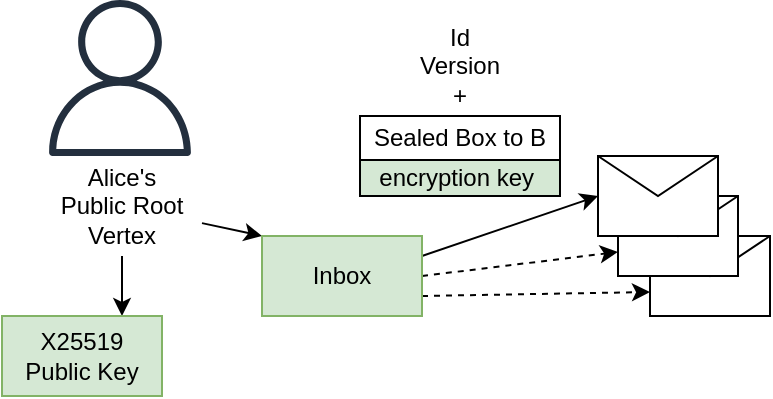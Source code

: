<mxfile version="14.1.8" type="device"><diagram id="R2gwRbUdban780iQ8zgQ" name="Seite-1"><mxGraphModel dx="750" dy="668" grid="1" gridSize="10" guides="1" tooltips="1" connect="1" arrows="1" fold="1" page="1" pageScale="1" pageWidth="827" pageHeight="1169" math="0" shadow="0"><root><mxCell id="0"/><mxCell id="1" parent="0"/><mxCell id="hx51NArW_0TMRlIsgKsv-6" value="" style="shape=message;html=1;whiteSpace=wrap;html=1;outlineConnect=0;" parent="1" vertex="1"><mxGeometry x="414" y="400" width="60" height="40" as="geometry"/></mxCell><mxCell id="hx51NArW_0TMRlIsgKsv-5" value="" style="shape=message;html=1;whiteSpace=wrap;html=1;outlineConnect=0;" parent="1" vertex="1"><mxGeometry x="398" y="380" width="60" height="40" as="geometry"/></mxCell><mxCell id="hx51NArW_0TMRlIsgKsv-1" value="" style="outlineConnect=0;fontColor=#232F3E;gradientColor=none;fillColor=#232F3E;strokeColor=none;dashed=0;verticalLabelPosition=bottom;verticalAlign=top;align=center;html=1;fontSize=12;fontStyle=0;aspect=fixed;pointerEvents=1;shape=mxgraph.aws4.user;" parent="1" vertex="1"><mxGeometry x="110" y="282" width="78" height="78" as="geometry"/></mxCell><mxCell id="hx51NArW_0TMRlIsgKsv-13" style="edgeStyle=none;rounded=0;orthogonalLoop=1;jettySize=auto;html=1;entryX=0;entryY=0;entryDx=0;entryDy=0;" parent="1" source="hx51NArW_0TMRlIsgKsv-2" target="4fP7FjJMQjNRy-5TmEuh-1" edge="1"><mxGeometry relative="1" as="geometry"><mxPoint x="221.8" y="409.86" as="targetPoint"/></mxGeometry></mxCell><mxCell id="4fP7FjJMQjNRy-5TmEuh-3" style="edgeStyle=orthogonalEdgeStyle;rounded=0;orthogonalLoop=1;jettySize=auto;html=1;entryX=0.75;entryY=0;entryDx=0;entryDy=0;" edge="1" parent="1" source="hx51NArW_0TMRlIsgKsv-2" target="4fP7FjJMQjNRy-5TmEuh-2"><mxGeometry relative="1" as="geometry"/></mxCell><mxCell id="hx51NArW_0TMRlIsgKsv-2" value="Alice's&lt;br&gt;Public Root Vertex" style="text;html=1;strokeColor=none;fillColor=none;align=center;verticalAlign=middle;whiteSpace=wrap;rounded=0;" parent="1" vertex="1"><mxGeometry x="110" y="360" width="80" height="50" as="geometry"/></mxCell><mxCell id="hx51NArW_0TMRlIsgKsv-7" style="rounded=0;orthogonalLoop=1;jettySize=auto;html=1;entryX=0;entryY=0.5;entryDx=0;entryDy=0;exitX=1;exitY=0.25;exitDx=0;exitDy=0;" parent="1" source="4fP7FjJMQjNRy-5TmEuh-1" target="hx51NArW_0TMRlIsgKsv-4" edge="1"><mxGeometry relative="1" as="geometry"><mxPoint x="278.813" y="411.644" as="sourcePoint"/></mxGeometry></mxCell><mxCell id="hx51NArW_0TMRlIsgKsv-8" style="edgeStyle=none;rounded=0;orthogonalLoop=1;jettySize=auto;html=1;entryX=0;entryY=0.7;entryDx=0;entryDy=0;dashed=1;exitX=1;exitY=0.5;exitDx=0;exitDy=0;" parent="1" source="4fP7FjJMQjNRy-5TmEuh-1" target="hx51NArW_0TMRlIsgKsv-5" edge="1"><mxGeometry relative="1" as="geometry"><mxPoint x="279.906" y="417.624" as="sourcePoint"/></mxGeometry></mxCell><mxCell id="hx51NArW_0TMRlIsgKsv-9" style="edgeStyle=none;rounded=0;orthogonalLoop=1;jettySize=auto;html=1;entryX=0;entryY=0.7;entryDx=0;entryDy=0;dashed=1;exitX=1;exitY=0.75;exitDx=0;exitDy=0;" parent="1" source="4fP7FjJMQjNRy-5TmEuh-1" target="hx51NArW_0TMRlIsgKsv-6" edge="1"><mxGeometry relative="1" as="geometry"><mxPoint x="279.968" y="421.391" as="sourcePoint"/></mxGeometry></mxCell><mxCell id="hx51NArW_0TMRlIsgKsv-4" value="" style="shape=message;html=1;whiteSpace=wrap;html=1;outlineConnect=0;" parent="1" vertex="1"><mxGeometry x="388" y="360" width="60" height="40" as="geometry"/></mxCell><mxCell id="hx51NArW_0TMRlIsgKsv-10" value="Sealed Box to B" style="rounded=0;whiteSpace=wrap;html=1;" parent="1" vertex="1"><mxGeometry x="269" y="340" width="100" height="22" as="geometry"/></mxCell><mxCell id="hx51NArW_0TMRlIsgKsv-11" value="encryption key&amp;nbsp;" style="rounded=0;whiteSpace=wrap;html=1;fillColor=#d5e8d4;" parent="1" vertex="1"><mxGeometry x="269" y="362" width="100" height="18" as="geometry"/></mxCell><mxCell id="hx51NArW_0TMRlIsgKsv-12" value="Id&lt;br&gt;Version&lt;br&gt;+" style="text;html=1;strokeColor=none;fillColor=none;align=center;verticalAlign=middle;whiteSpace=wrap;rounded=0;" parent="1" vertex="1"><mxGeometry x="269" y="290" width="100" height="50" as="geometry"/></mxCell><mxCell id="4fP7FjJMQjNRy-5TmEuh-1" value="Inbox" style="rounded=0;whiteSpace=wrap;html=1;fillColor=#d5e8d4;strokeColor=#82b366;" vertex="1" parent="1"><mxGeometry x="220" y="400" width="80" height="40" as="geometry"/></mxCell><mxCell id="4fP7FjJMQjNRy-5TmEuh-2" value="X25519&lt;br&gt;Public Key" style="rounded=0;whiteSpace=wrap;html=1;fillColor=#d5e8d4;strokeColor=#82b366;" vertex="1" parent="1"><mxGeometry x="90" y="440" width="80" height="40" as="geometry"/></mxCell></root></mxGraphModel></diagram></mxfile>